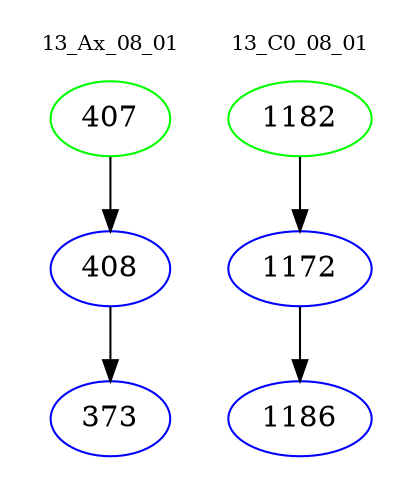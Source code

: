 digraph{
subgraph cluster_0 {
color = white
label = "13_Ax_08_01";
fontsize=10;
T0_407 [label="407", color="green"]
T0_407 -> T0_408 [color="black"]
T0_408 [label="408", color="blue"]
T0_408 -> T0_373 [color="black"]
T0_373 [label="373", color="blue"]
}
subgraph cluster_1 {
color = white
label = "13_C0_08_01";
fontsize=10;
T1_1182 [label="1182", color="green"]
T1_1182 -> T1_1172 [color="black"]
T1_1172 [label="1172", color="blue"]
T1_1172 -> T1_1186 [color="black"]
T1_1186 [label="1186", color="blue"]
}
}
